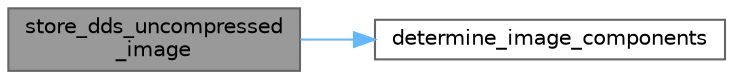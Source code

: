 digraph "store_dds_uncompressed_image"
{
 // LATEX_PDF_SIZE
  bgcolor="transparent";
  edge [fontname=Helvetica,fontsize=10,labelfontname=Helvetica,labelfontsize=10];
  node [fontname=Helvetica,fontsize=10,shape=box,height=0.2,width=0.4];
  rankdir="LR";
  Node1 [id="Node000001",label="store_dds_uncompressed\l_image",height=0.2,width=0.4,color="gray40", fillcolor="grey60", style="filled", fontcolor="black",tooltip="Save a DDS uncompressed image using a local store routine."];
  Node1 -> Node2 [id="edge1_Node000001_Node000002",color="steelblue1",style="solid",tooltip=" "];
  Node2 [id="Node000002",label="determine_image_components",height=0.2,width=0.4,color="grey40", fillcolor="white", style="filled",URL="$astcenccli__image_8cpp.html#add1dea8ff2bad1b823a131776f37ee83",tooltip="Determine the number of active components in an image."];
}
